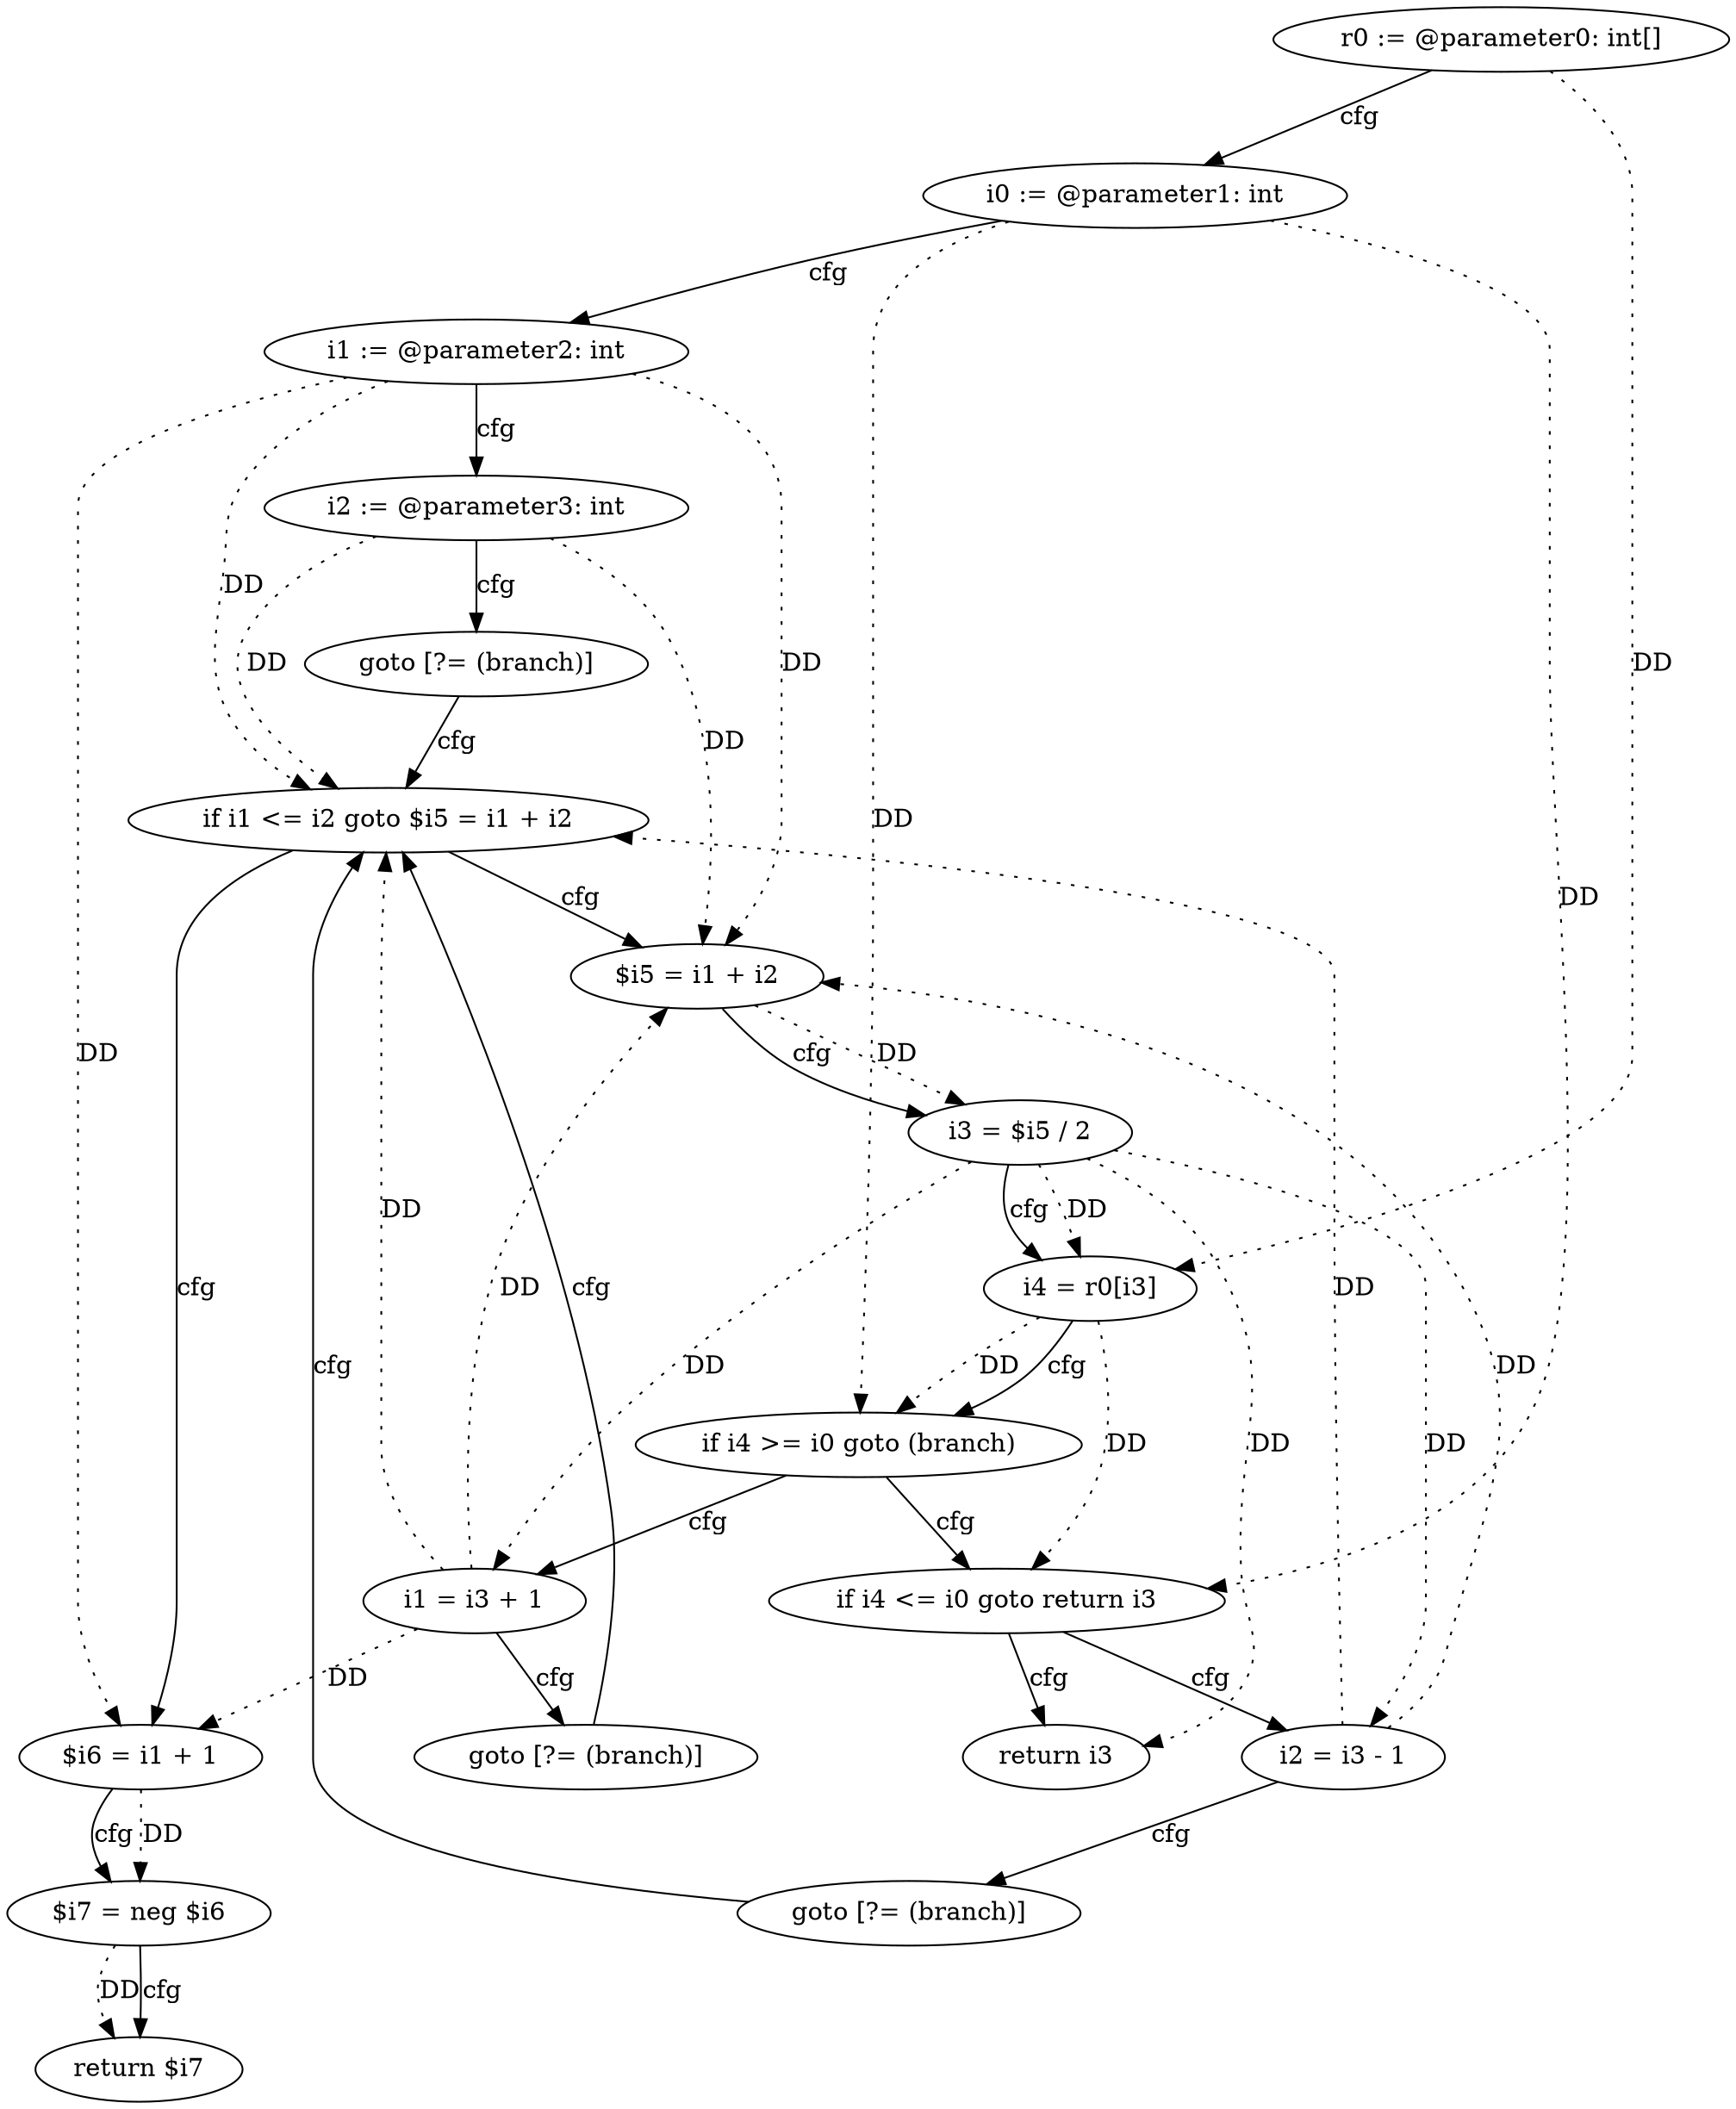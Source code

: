 digraph "binarySearchFromTo" {
    "0" [label="r0 := @parameter0: int[]",];
    "1" [label="i0 := @parameter1: int",];
    "2" [label="i1 := @parameter2: int",];
    "3" [label="i2 := @parameter3: int",];
    "4" [label="goto [?= (branch)]",];
    "5" [label="$i5 = i1 + i2",];
    "6" [label="i3 = $i5 / 2",];
    "7" [label="i4 = r0[i3]",];
    "8" [label="if i4 >= i0 goto (branch)",];
    "9" [label="i1 = i3 + 1",];
    "10" [label="goto [?= (branch)]",];
    "11" [label="if i4 <= i0 goto return i3",];
    "12" [label="i2 = i3 - 1",];
    "13" [label="goto [?= (branch)]",];
    "14" [label="return i3",];
    "15" [label="if i1 <= i2 goto $i5 = i1 + i2",];
    "16" [label="$i6 = i1 + 1",];
    "17" [label="$i7 = neg $i6",];
    "18" [label="return $i7",];
    "0"->"7" [label="DD",style=dotted,];
    "1"->"8" [label="DD",style=dotted,];
    "1"->"11" [label="DD",style=dotted,];
    "2"->"5" [label="DD",style=dotted,];
    "2"->"15" [label="DD",style=dotted,];
    "2"->"16" [label="DD",style=dotted,];
    "3"->"5" [label="DD",style=dotted,];
    "3"->"15" [label="DD",style=dotted,];
    "5"->"6" [label="DD",style=dotted,];
    "6"->"7" [label="DD",style=dotted,];
    "6"->"9" [label="DD",style=dotted,];
    "6"->"12" [label="DD",style=dotted,];
    "6"->"14" [label="DD",style=dotted,];
    "7"->"8" [label="DD",style=dotted,];
    "7"->"11" [label="DD",style=dotted,];
    "9"->"5" [label="DD",style=dotted,];
    "9"->"15" [label="DD",style=dotted,];
    "9"->"16" [label="DD",style=dotted,];
    "12"->"5" [label="DD",style=dotted,];
    "12"->"15" [label="DD",style=dotted,];
    "16"->"17" [label="DD",style=dotted,];
    "17"->"18" [label="DD",style=dotted,];
    "0"->"1" [label="cfg",];
    "1"->"2" [label="cfg",];
    "2"->"3" [label="cfg",];
    "3"->"4" [label="cfg",];
    "4"->"15" [label="cfg",];
    "5"->"6" [label="cfg",];
    "6"->"7" [label="cfg",];
    "7"->"8" [label="cfg",];
    "8"->"9" [label="cfg",];
    "8"->"11" [label="cfg",];
    "9"->"10" [label="cfg",];
    "10"->"15" [label="cfg",];
    "11"->"12" [label="cfg",];
    "11"->"14" [label="cfg",];
    "12"->"13" [label="cfg",];
    "13"->"15" [label="cfg",];
    "15"->"16" [label="cfg",];
    "15"->"5" [label="cfg",];
    "16"->"17" [label="cfg",];
    "17"->"18" [label="cfg",];
}
